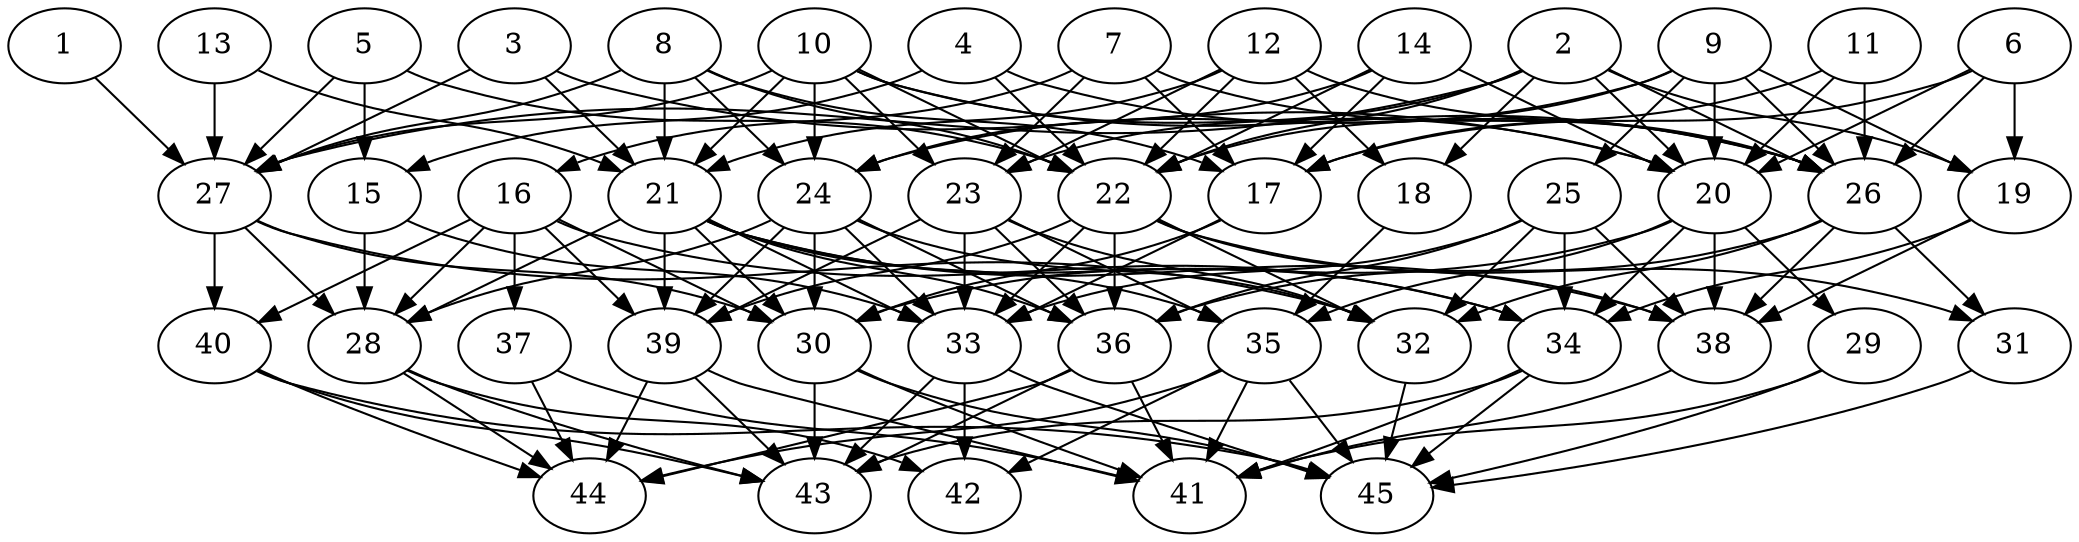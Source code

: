 // DAG automatically generated by daggen at Thu Oct  3 14:07:23 2019
// ./daggen --dot -n 45 --ccr 0.5 --fat 0.7 --regular 0.9 --density 0.6 --mindata 5242880 --maxdata 52428800 
digraph G {
  1 [size="84416512", alpha="0.17", expect_size="42208256"] 
  1 -> 27 [size ="42208256"]
  2 [size="18702336", alpha="0.04", expect_size="9351168"] 
  2 -> 18 [size ="9351168"]
  2 -> 19 [size ="9351168"]
  2 -> 20 [size ="9351168"]
  2 -> 22 [size ="9351168"]
  2 -> 23 [size ="9351168"]
  2 -> 26 [size ="9351168"]
  2 -> 27 [size ="9351168"]
  3 [size="77926400", alpha="0.09", expect_size="38963200"] 
  3 -> 20 [size ="38963200"]
  3 -> 21 [size ="38963200"]
  3 -> 27 [size ="38963200"]
  4 [size="36608000", alpha="0.13", expect_size="18304000"] 
  4 -> 15 [size ="18304000"]
  4 -> 22 [size ="18304000"]
  4 -> 26 [size ="18304000"]
  5 [size="85315584", alpha="0.16", expect_size="42657792"] 
  5 -> 15 [size ="42657792"]
  5 -> 22 [size ="42657792"]
  5 -> 27 [size ="42657792"]
  6 [size="24590336", alpha="0.01", expect_size="12295168"] 
  6 -> 17 [size ="12295168"]
  6 -> 19 [size ="12295168"]
  6 -> 20 [size ="12295168"]
  6 -> 26 [size ="12295168"]
  7 [size="49635328", alpha="0.05", expect_size="24817664"] 
  7 -> 16 [size ="24817664"]
  7 -> 17 [size ="24817664"]
  7 -> 23 [size ="24817664"]
  7 -> 26 [size ="24817664"]
  8 [size="50982912", alpha="0.16", expect_size="25491456"] 
  8 -> 17 [size ="25491456"]
  8 -> 21 [size ="25491456"]
  8 -> 22 [size ="25491456"]
  8 -> 24 [size ="25491456"]
  8 -> 27 [size ="25491456"]
  9 [size="35813376", alpha="0.13", expect_size="17906688"] 
  9 -> 19 [size ="17906688"]
  9 -> 20 [size ="17906688"]
  9 -> 22 [size ="17906688"]
  9 -> 24 [size ="17906688"]
  9 -> 25 [size ="17906688"]
  9 -> 26 [size ="17906688"]
  10 [size="93960192", alpha="0.18", expect_size="46980096"] 
  10 -> 20 [size ="46980096"]
  10 -> 21 [size ="46980096"]
  10 -> 22 [size ="46980096"]
  10 -> 23 [size ="46980096"]
  10 -> 24 [size ="46980096"]
  10 -> 26 [size ="46980096"]
  10 -> 27 [size ="46980096"]
  11 [size="22085632", alpha="0.00", expect_size="11042816"] 
  11 -> 17 [size ="11042816"]
  11 -> 20 [size ="11042816"]
  11 -> 26 [size ="11042816"]
  12 [size="104054784", alpha="0.05", expect_size="52027392"] 
  12 -> 18 [size ="52027392"]
  12 -> 21 [size ="52027392"]
  12 -> 22 [size ="52027392"]
  12 -> 23 [size ="52027392"]
  12 -> 26 [size ="52027392"]
  13 [size="30736384", alpha="0.09", expect_size="15368192"] 
  13 -> 21 [size ="15368192"]
  13 -> 27 [size ="15368192"]
  14 [size="71987200", alpha="0.17", expect_size="35993600"] 
  14 -> 17 [size ="35993600"]
  14 -> 20 [size ="35993600"]
  14 -> 22 [size ="35993600"]
  14 -> 24 [size ="35993600"]
  15 [size="39211008", alpha="0.08", expect_size="19605504"] 
  15 -> 28 [size ="19605504"]
  15 -> 33 [size ="19605504"]
  16 [size="20615168", alpha="0.06", expect_size="10307584"] 
  16 -> 28 [size ="10307584"]
  16 -> 30 [size ="10307584"]
  16 -> 34 [size ="10307584"]
  16 -> 37 [size ="10307584"]
  16 -> 39 [size ="10307584"]
  16 -> 40 [size ="10307584"]
  17 [size="25329664", alpha="0.16", expect_size="12664832"] 
  17 -> 30 [size ="12664832"]
  17 -> 33 [size ="12664832"]
  18 [size="46972928", alpha="0.19", expect_size="23486464"] 
  18 -> 35 [size ="23486464"]
  19 [size="25884672", alpha="0.07", expect_size="12942336"] 
  19 -> 34 [size ="12942336"]
  19 -> 38 [size ="12942336"]
  20 [size="85448704", alpha="0.19", expect_size="42724352"] 
  20 -> 29 [size ="42724352"]
  20 -> 30 [size ="42724352"]
  20 -> 34 [size ="42724352"]
  20 -> 35 [size ="42724352"]
  20 -> 38 [size ="42724352"]
  21 [size="77717504", alpha="0.07", expect_size="38858752"] 
  21 -> 28 [size ="38858752"]
  21 -> 30 [size ="38858752"]
  21 -> 33 [size ="38858752"]
  21 -> 34 [size ="38858752"]
  21 -> 35 [size ="38858752"]
  21 -> 36 [size ="38858752"]
  21 -> 38 [size ="38858752"]
  21 -> 39 [size ="38858752"]
  22 [size="78053376", alpha="0.17", expect_size="39026688"] 
  22 -> 31 [size ="39026688"]
  22 -> 32 [size ="39026688"]
  22 -> 33 [size ="39026688"]
  22 -> 36 [size ="39026688"]
  22 -> 38 [size ="39026688"]
  22 -> 39 [size ="39026688"]
  23 [size="102338560", alpha="0.01", expect_size="51169280"] 
  23 -> 32 [size ="51169280"]
  23 -> 33 [size ="51169280"]
  23 -> 35 [size ="51169280"]
  23 -> 36 [size ="51169280"]
  23 -> 39 [size ="51169280"]
  24 [size="48828416", alpha="0.11", expect_size="24414208"] 
  24 -> 28 [size ="24414208"]
  24 -> 30 [size ="24414208"]
  24 -> 32 [size ="24414208"]
  24 -> 33 [size ="24414208"]
  24 -> 36 [size ="24414208"]
  24 -> 39 [size ="24414208"]
  25 [size="35930112", alpha="0.16", expect_size="17965056"] 
  25 -> 32 [size ="17965056"]
  25 -> 33 [size ="17965056"]
  25 -> 34 [size ="17965056"]
  25 -> 36 [size ="17965056"]
  25 -> 38 [size ="17965056"]
  26 [size="75905024", alpha="0.04", expect_size="37952512"] 
  26 -> 31 [size ="37952512"]
  26 -> 32 [size ="37952512"]
  26 -> 36 [size ="37952512"]
  26 -> 38 [size ="37952512"]
  27 [size="102074368", alpha="0.01", expect_size="51037184"] 
  27 -> 28 [size ="51037184"]
  27 -> 30 [size ="51037184"]
  27 -> 32 [size ="51037184"]
  27 -> 40 [size ="51037184"]
  28 [size="81702912", alpha="0.06", expect_size="40851456"] 
  28 -> 42 [size ="40851456"]
  28 -> 43 [size ="40851456"]
  28 -> 44 [size ="40851456"]
  29 [size="77662208", alpha="0.17", expect_size="38831104"] 
  29 -> 41 [size ="38831104"]
  29 -> 45 [size ="38831104"]
  30 [size="17215488", alpha="0.05", expect_size="8607744"] 
  30 -> 41 [size ="8607744"]
  30 -> 43 [size ="8607744"]
  30 -> 45 [size ="8607744"]
  31 [size="14768128", alpha="0.16", expect_size="7384064"] 
  31 -> 45 [size ="7384064"]
  32 [size="49883136", alpha="0.07", expect_size="24941568"] 
  32 -> 45 [size ="24941568"]
  33 [size="36403200", alpha="0.02", expect_size="18201600"] 
  33 -> 42 [size ="18201600"]
  33 -> 43 [size ="18201600"]
  33 -> 45 [size ="18201600"]
  34 [size="41771008", alpha="0.10", expect_size="20885504"] 
  34 -> 41 [size ="20885504"]
  34 -> 43 [size ="20885504"]
  34 -> 45 [size ="20885504"]
  35 [size="92108800", alpha="0.04", expect_size="46054400"] 
  35 -> 41 [size ="46054400"]
  35 -> 42 [size ="46054400"]
  35 -> 44 [size ="46054400"]
  35 -> 45 [size ="46054400"]
  36 [size="73504768", alpha="0.20", expect_size="36752384"] 
  36 -> 41 [size ="36752384"]
  36 -> 43 [size ="36752384"]
  36 -> 44 [size ="36752384"]
  37 [size="94435328", alpha="0.19", expect_size="47217664"] 
  37 -> 41 [size ="47217664"]
  37 -> 44 [size ="47217664"]
  38 [size="99680256", alpha="0.06", expect_size="49840128"] 
  38 -> 41 [size ="49840128"]
  39 [size="35364864", alpha="0.16", expect_size="17682432"] 
  39 -> 41 [size ="17682432"]
  39 -> 43 [size ="17682432"]
  39 -> 44 [size ="17682432"]
  40 [size="21190656", alpha="0.03", expect_size="10595328"] 
  40 -> 43 [size ="10595328"]
  40 -> 44 [size ="10595328"]
  40 -> 45 [size ="10595328"]
  41 [size="46260224", alpha="0.03", expect_size="23130112"] 
  42 [size="27801600", alpha="0.18", expect_size="13900800"] 
  43 [size="59385856", alpha="0.12", expect_size="29692928"] 
  44 [size="66891776", alpha="0.14", expect_size="33445888"] 
  45 [size="17453056", alpha="0.02", expect_size="8726528"] 
}
